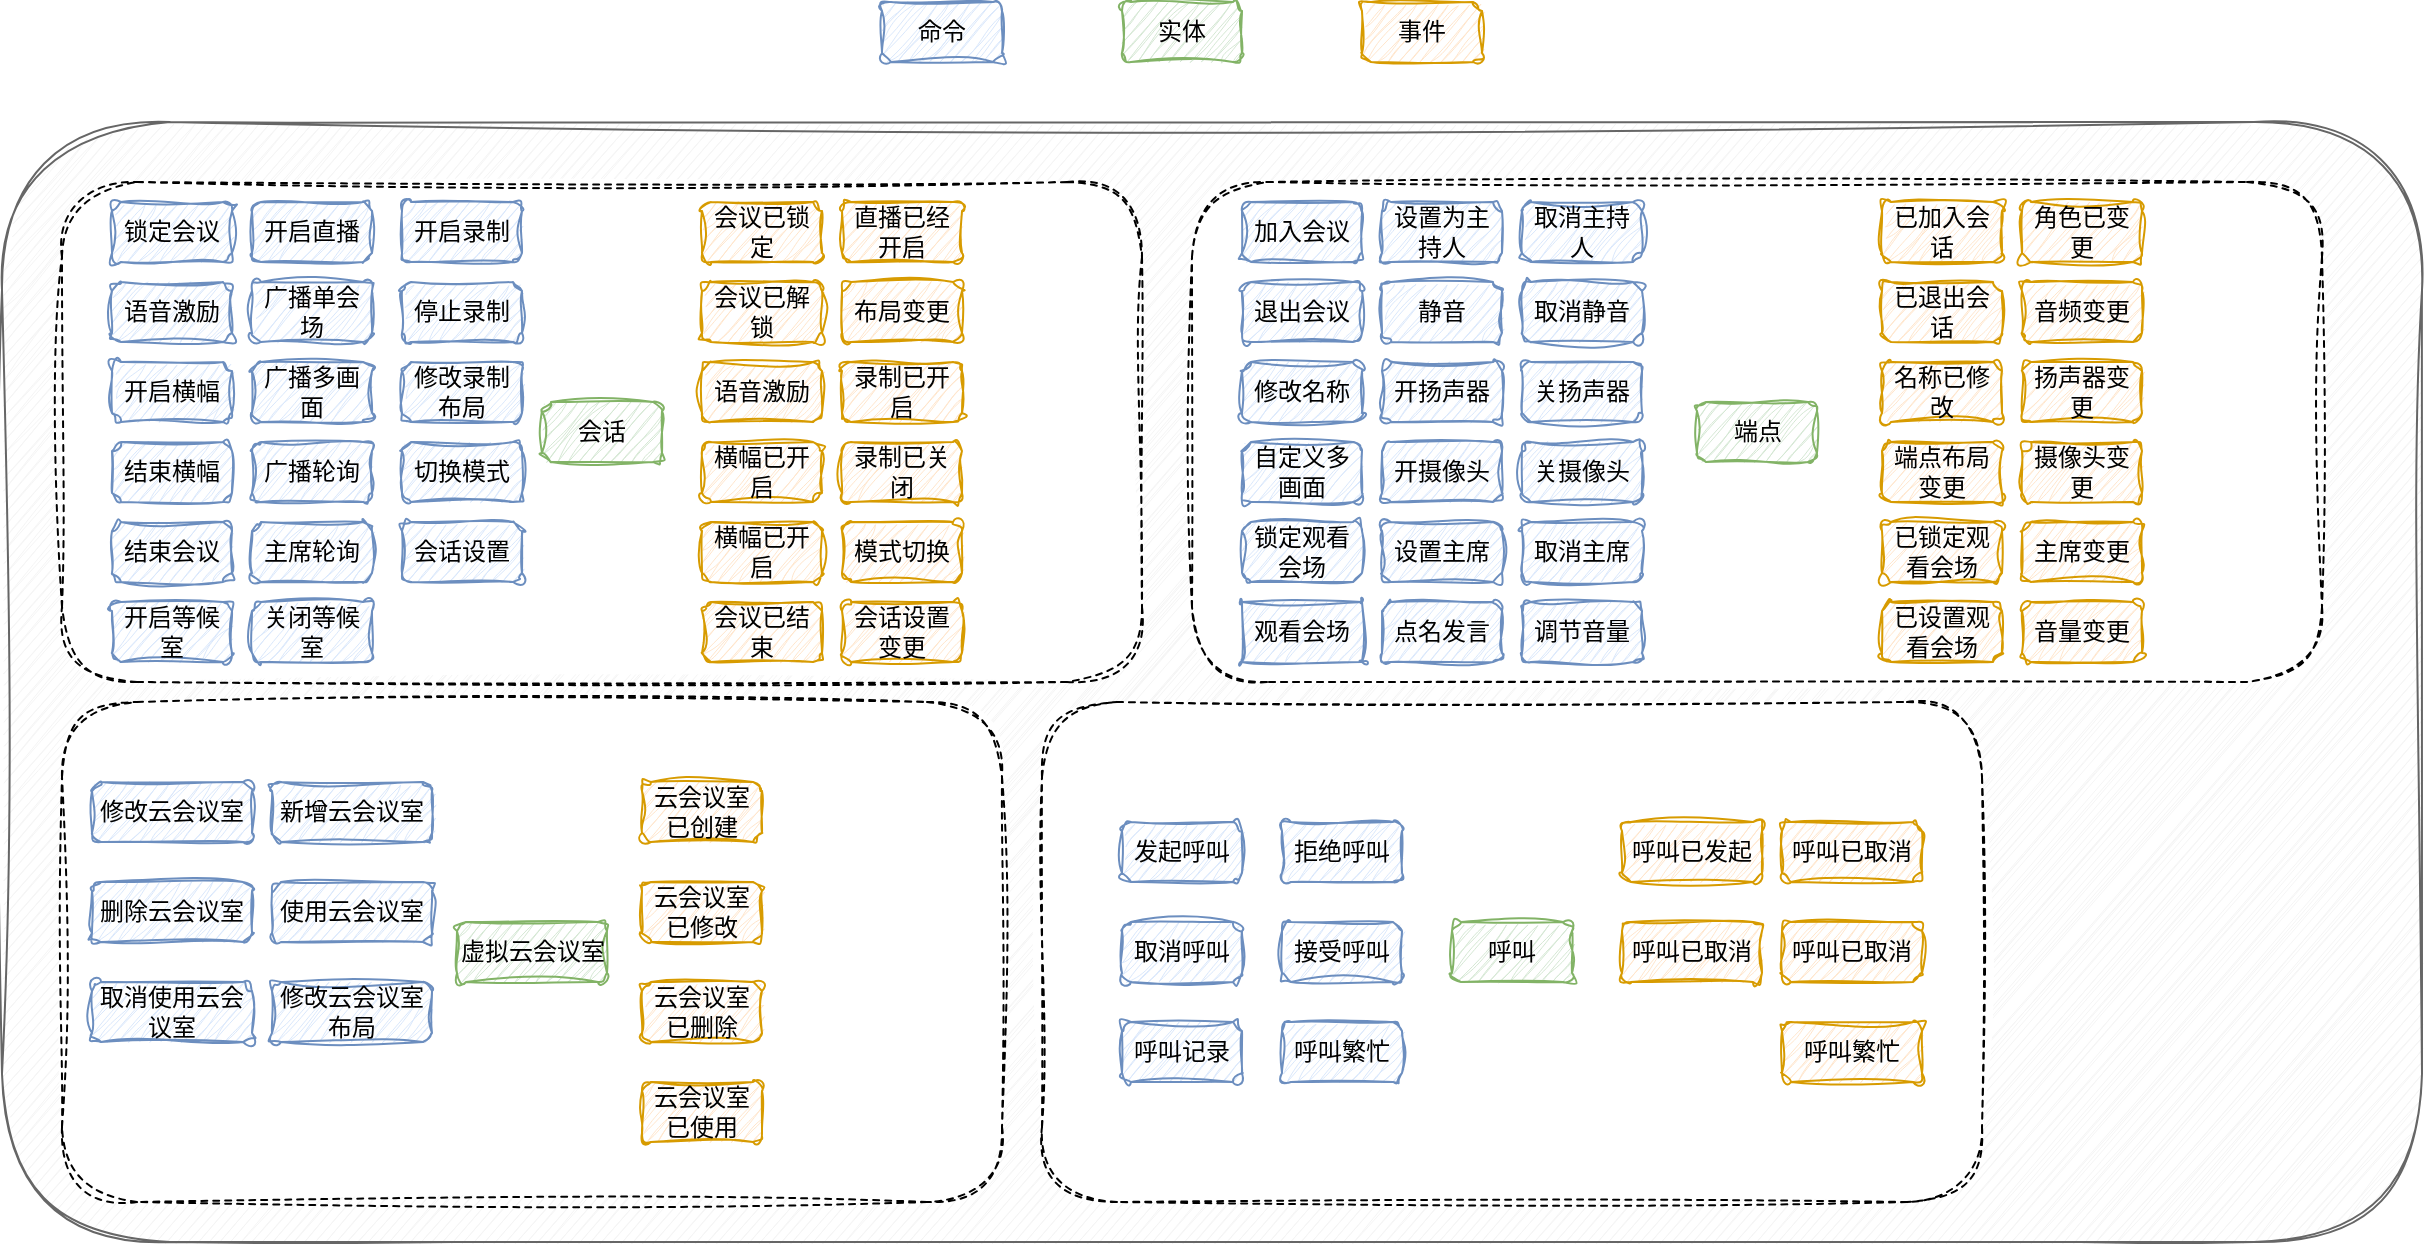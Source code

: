 <mxfile version="22.1.5" type="github">
  <diagram name="第 1 页" id="F8G9IjPi7zZ8u7NGzZ_l">
    <mxGraphModel dx="1434" dy="798" grid="1" gridSize="10" guides="1" tooltips="1" connect="1" arrows="1" fold="1" page="1" pageScale="1" pageWidth="827" pageHeight="1169" math="0" shadow="0">
      <root>
        <mxCell id="0" />
        <mxCell id="1" parent="0" />
        <mxCell id="F3BD_HIC9iNXqmE_US1k-1" value="" style="rounded=1;whiteSpace=wrap;html=1;sketch=1;curveFitting=1;jiggle=2;fillColor=#f5f5f5;fontColor=#333333;strokeColor=#666666;" parent="1" vertex="1">
          <mxGeometry x="50" y="100" width="1210" height="560" as="geometry" />
        </mxCell>
        <mxCell id="F3BD_HIC9iNXqmE_US1k-2" value="" style="rounded=1;whiteSpace=wrap;html=1;dashed=1;sketch=1;curveFitting=1;jiggle=2;" parent="1" vertex="1">
          <mxGeometry x="80" y="130" width="540" height="250" as="geometry" />
        </mxCell>
        <mxCell id="F3BD_HIC9iNXqmE_US1k-4" value="会话" style="rounded=1;whiteSpace=wrap;html=1;fontFamily=Comic Sans MS;fillColor=#d5e8d4;strokeColor=#82b366;sketch=1;curveFitting=1;jiggle=2;" parent="1" vertex="1">
          <mxGeometry x="320" y="240" width="60" height="30" as="geometry" />
        </mxCell>
        <mxCell id="F3BD_HIC9iNXqmE_US1k-8" value="" style="rounded=1;whiteSpace=wrap;html=1;dashed=1;sketch=1;curveFitting=1;jiggle=2;" parent="1" vertex="1">
          <mxGeometry x="645" y="130" width="565" height="250" as="geometry" />
        </mxCell>
        <mxCell id="F3BD_HIC9iNXqmE_US1k-9" value="端点" style="rounded=1;whiteSpace=wrap;html=1;fontFamily=Comic Sans MS;fillColor=#d5e8d4;strokeColor=#82b366;sketch=1;curveFitting=1;jiggle=2;" parent="1" vertex="1">
          <mxGeometry x="897.5" y="240" width="60" height="30" as="geometry" />
        </mxCell>
        <mxCell id="F3BD_HIC9iNXqmE_US1k-10" value="" style="rounded=1;whiteSpace=wrap;html=1;dashed=1;sketch=1;curveFitting=1;jiggle=2;glass=0;" parent="1" vertex="1">
          <mxGeometry x="80" y="390" width="470" height="250" as="geometry" />
        </mxCell>
        <mxCell id="F3BD_HIC9iNXqmE_US1k-11" value="" style="rounded=1;whiteSpace=wrap;html=1;dashed=1;sketch=1;curveFitting=1;jiggle=2;" parent="1" vertex="1">
          <mxGeometry x="570" y="390" width="470" height="250" as="geometry" />
        </mxCell>
        <mxCell id="F3BD_HIC9iNXqmE_US1k-12" value="虚拟云会议室" style="rounded=1;whiteSpace=wrap;html=1;fontFamily=Comic Sans MS;fillColor=#d5e8d4;strokeColor=#82b366;sketch=1;curveFitting=1;jiggle=2;" parent="1" vertex="1">
          <mxGeometry x="277.5" y="500" width="75" height="30" as="geometry" />
        </mxCell>
        <mxCell id="F3BD_HIC9iNXqmE_US1k-13" value="呼叫" style="rounded=1;whiteSpace=wrap;html=1;fontFamily=Comic Sans MS;fillColor=#d5e8d4;strokeColor=#82b366;sketch=1;curveFitting=1;jiggle=2;" parent="1" vertex="1">
          <mxGeometry x="775" y="500" width="60" height="30" as="geometry" />
        </mxCell>
        <mxCell id="F3BD_HIC9iNXqmE_US1k-14" value="锁定会议" style="rounded=1;whiteSpace=wrap;html=1;fontFamily=Comic Sans MS;fillColor=#dae8fc;strokeColor=#6c8ebf;sketch=1;curveFitting=1;jiggle=2;" parent="1" vertex="1">
          <mxGeometry x="105" y="140" width="60" height="30" as="geometry" />
        </mxCell>
        <mxCell id="F3BD_HIC9iNXqmE_US1k-15" value="发起呼叫" style="rounded=1;whiteSpace=wrap;html=1;fontFamily=Comic Sans MS;fillColor=#dae8fc;strokeColor=#6c8ebf;sketch=1;curveFitting=1;jiggle=2;" parent="1" vertex="1">
          <mxGeometry x="610" y="450" width="60" height="30" as="geometry" />
        </mxCell>
        <mxCell id="F3BD_HIC9iNXqmE_US1k-18" value="取消呼叫" style="rounded=1;whiteSpace=wrap;html=1;fontFamily=Comic Sans MS;fillColor=#dae8fc;strokeColor=#6c8ebf;sketch=1;curveFitting=1;jiggle=2;" parent="1" vertex="1">
          <mxGeometry x="610" y="500" width="60" height="30" as="geometry" />
        </mxCell>
        <mxCell id="F3BD_HIC9iNXqmE_US1k-19" value="呼叫记录" style="rounded=1;whiteSpace=wrap;html=1;fontFamily=Comic Sans MS;fillColor=#dae8fc;strokeColor=#6c8ebf;sketch=1;curveFitting=1;jiggle=2;" parent="1" vertex="1">
          <mxGeometry x="610" y="550" width="60" height="30" as="geometry" />
        </mxCell>
        <mxCell id="F3BD_HIC9iNXqmE_US1k-21" value="拒绝呼叫" style="rounded=1;whiteSpace=wrap;html=1;fontFamily=Comic Sans MS;fillColor=#dae8fc;strokeColor=#6c8ebf;sketch=1;curveFitting=1;jiggle=2;" parent="1" vertex="1">
          <mxGeometry x="690" y="450" width="60" height="30" as="geometry" />
        </mxCell>
        <mxCell id="F3BD_HIC9iNXqmE_US1k-22" value="接受呼叫" style="rounded=1;whiteSpace=wrap;html=1;fontFamily=Comic Sans MS;fillColor=#dae8fc;strokeColor=#6c8ebf;sketch=1;curveFitting=1;jiggle=2;" parent="1" vertex="1">
          <mxGeometry x="690" y="500" width="60" height="30" as="geometry" />
        </mxCell>
        <mxCell id="F3BD_HIC9iNXqmE_US1k-23" value="呼叫繁忙" style="rounded=1;whiteSpace=wrap;html=1;fontFamily=Comic Sans MS;fillColor=#dae8fc;strokeColor=#6c8ebf;sketch=1;curveFitting=1;jiggle=2;" parent="1" vertex="1">
          <mxGeometry x="690" y="550" width="60" height="30" as="geometry" />
        </mxCell>
        <mxCell id="F3BD_HIC9iNXqmE_US1k-24" value="呼叫已发起" style="rounded=1;whiteSpace=wrap;html=1;fontFamily=Comic Sans MS;fillColor=#ffe6cc;strokeColor=#d79b00;sketch=1;curveFitting=1;jiggle=2;" parent="1" vertex="1">
          <mxGeometry x="860" y="450" width="70" height="30" as="geometry" />
        </mxCell>
        <mxCell id="F3BD_HIC9iNXqmE_US1k-25" value="呼叫已取消" style="rounded=1;whiteSpace=wrap;html=1;fontFamily=Comic Sans MS;fillColor=#ffe6cc;strokeColor=#d79b00;sketch=1;curveFitting=1;jiggle=2;" parent="1" vertex="1">
          <mxGeometry x="860" y="500" width="70" height="30" as="geometry" />
        </mxCell>
        <mxCell id="F3BD_HIC9iNXqmE_US1k-26" value="呼叫繁忙" style="rounded=1;whiteSpace=wrap;html=1;fontFamily=Comic Sans MS;fillColor=#ffe6cc;strokeColor=#d79b00;sketch=1;curveFitting=1;jiggle=2;" parent="1" vertex="1">
          <mxGeometry x="940" y="550" width="70" height="30" as="geometry" />
        </mxCell>
        <mxCell id="F3BD_HIC9iNXqmE_US1k-27" value="呼叫已取消" style="rounded=1;whiteSpace=wrap;html=1;fontFamily=Comic Sans MS;fillColor=#ffe6cc;strokeColor=#d79b00;sketch=1;curveFitting=1;jiggle=2;" parent="1" vertex="1">
          <mxGeometry x="940" y="450" width="70" height="30" as="geometry" />
        </mxCell>
        <mxCell id="F3BD_HIC9iNXqmE_US1k-28" value="呼叫已取消" style="rounded=1;whiteSpace=wrap;html=1;fontFamily=Comic Sans MS;fillColor=#ffe6cc;strokeColor=#d79b00;sketch=1;curveFitting=1;jiggle=2;" parent="1" vertex="1">
          <mxGeometry x="940" y="500" width="70" height="30" as="geometry" />
        </mxCell>
        <mxCell id="F3BD_HIC9iNXqmE_US1k-29" value="命令" style="rounded=1;whiteSpace=wrap;html=1;fontFamily=Comic Sans MS;fillColor=#dae8fc;strokeColor=#6c8ebf;sketch=1;curveFitting=1;jiggle=2;" parent="1" vertex="1">
          <mxGeometry x="490" y="40" width="60" height="30" as="geometry" />
        </mxCell>
        <mxCell id="F3BD_HIC9iNXqmE_US1k-30" value="实体" style="rounded=1;whiteSpace=wrap;html=1;fontFamily=Comic Sans MS;fillColor=#d5e8d4;strokeColor=#82b366;sketch=1;curveFitting=1;jiggle=2;" parent="1" vertex="1">
          <mxGeometry x="610" y="40" width="60" height="30" as="geometry" />
        </mxCell>
        <mxCell id="F3BD_HIC9iNXqmE_US1k-31" value="事件" style="rounded=1;whiteSpace=wrap;html=1;fontFamily=Comic Sans MS;fillColor=#ffe6cc;strokeColor=#d79b00;sketch=1;curveFitting=1;jiggle=2;" parent="1" vertex="1">
          <mxGeometry x="730" y="40" width="60" height="30" as="geometry" />
        </mxCell>
        <mxCell id="F3BD_HIC9iNXqmE_US1k-33" value="静音" style="rounded=1;whiteSpace=wrap;html=1;fontFamily=Comic Sans MS;fillColor=#dae8fc;strokeColor=#6c8ebf;sketch=1;curveFitting=1;jiggle=2;" parent="1" vertex="1">
          <mxGeometry x="740" y="180" width="60" height="30" as="geometry" />
        </mxCell>
        <mxCell id="F3BD_HIC9iNXqmE_US1k-34" value="取消静音" style="rounded=1;whiteSpace=wrap;html=1;fontFamily=Comic Sans MS;fillColor=#dae8fc;strokeColor=#6c8ebf;sketch=1;curveFitting=1;jiggle=2;" parent="1" vertex="1">
          <mxGeometry x="810" y="180" width="60" height="30" as="geometry" />
        </mxCell>
        <mxCell id="F3BD_HIC9iNXqmE_US1k-35" value="开扬声器" style="rounded=1;whiteSpace=wrap;html=1;fontFamily=Comic Sans MS;fillColor=#dae8fc;strokeColor=#6c8ebf;sketch=1;curveFitting=1;jiggle=2;" parent="1" vertex="1">
          <mxGeometry x="740" y="220" width="60" height="30" as="geometry" />
        </mxCell>
        <mxCell id="F3BD_HIC9iNXqmE_US1k-36" value="关扬声器" style="rounded=1;whiteSpace=wrap;html=1;fontFamily=Comic Sans MS;fillColor=#dae8fc;strokeColor=#6c8ebf;sketch=1;curveFitting=1;jiggle=2;" parent="1" vertex="1">
          <mxGeometry x="810" y="220" width="60" height="30" as="geometry" />
        </mxCell>
        <mxCell id="F3BD_HIC9iNXqmE_US1k-37" value="开摄像头" style="rounded=1;whiteSpace=wrap;html=1;fontFamily=Comic Sans MS;fillColor=#dae8fc;strokeColor=#6c8ebf;sketch=1;curveFitting=1;jiggle=2;" parent="1" vertex="1">
          <mxGeometry x="740" y="260" width="60" height="30" as="geometry" />
        </mxCell>
        <mxCell id="F3BD_HIC9iNXqmE_US1k-38" value="关摄像头" style="rounded=1;whiteSpace=wrap;html=1;fontFamily=Comic Sans MS;fillColor=#dae8fc;strokeColor=#6c8ebf;sketch=1;curveFitting=1;jiggle=2;" parent="1" vertex="1">
          <mxGeometry x="810" y="260" width="60" height="30" as="geometry" />
        </mxCell>
        <mxCell id="F3BD_HIC9iNXqmE_US1k-39" value="语音激励" style="rounded=1;whiteSpace=wrap;html=1;fontFamily=Comic Sans MS;fillColor=#dae8fc;strokeColor=#6c8ebf;sketch=1;curveFitting=1;jiggle=2;" parent="1" vertex="1">
          <mxGeometry x="105" y="180" width="60" height="30" as="geometry" />
        </mxCell>
        <mxCell id="F3BD_HIC9iNXqmE_US1k-40" value="广播单会场" style="rounded=1;whiteSpace=wrap;html=1;fontFamily=Comic Sans MS;fillColor=#dae8fc;strokeColor=#6c8ebf;sketch=1;curveFitting=1;jiggle=2;" parent="1" vertex="1">
          <mxGeometry x="175" y="180" width="60" height="30" as="geometry" />
        </mxCell>
        <mxCell id="F3BD_HIC9iNXqmE_US1k-41" value="会话设置" style="rounded=1;whiteSpace=wrap;html=1;fontFamily=Comic Sans MS;fillColor=#dae8fc;strokeColor=#6c8ebf;sketch=1;curveFitting=1;jiggle=2;" parent="1" vertex="1">
          <mxGeometry x="250" y="300" width="60" height="30" as="geometry" />
        </mxCell>
        <mxCell id="F3BD_HIC9iNXqmE_US1k-42" value="开启横幅" style="rounded=1;whiteSpace=wrap;html=1;fontFamily=Comic Sans MS;fillColor=#dae8fc;strokeColor=#6c8ebf;sketch=1;curveFitting=1;jiggle=2;" parent="1" vertex="1">
          <mxGeometry x="105" y="220" width="60" height="30" as="geometry" />
        </mxCell>
        <mxCell id="F3BD_HIC9iNXqmE_US1k-43" value="开启录制" style="rounded=1;whiteSpace=wrap;html=1;fontFamily=Comic Sans MS;fillColor=#dae8fc;strokeColor=#6c8ebf;sketch=1;curveFitting=1;jiggle=2;" parent="1" vertex="1">
          <mxGeometry x="250" y="140" width="60" height="30" as="geometry" />
        </mxCell>
        <mxCell id="F3BD_HIC9iNXqmE_US1k-44" value="结束会议" style="rounded=1;whiteSpace=wrap;html=1;fontFamily=Comic Sans MS;fillColor=#dae8fc;strokeColor=#6c8ebf;sketch=1;curveFitting=1;jiggle=2;" parent="1" vertex="1">
          <mxGeometry x="105" y="300" width="60" height="30" as="geometry" />
        </mxCell>
        <mxCell id="F3BD_HIC9iNXqmE_US1k-45" value="设置主席" style="rounded=1;whiteSpace=wrap;html=1;fontFamily=Comic Sans MS;fillColor=#dae8fc;strokeColor=#6c8ebf;sketch=1;curveFitting=1;jiggle=2;" parent="1" vertex="1">
          <mxGeometry x="740" y="300" width="60" height="30" as="geometry" />
        </mxCell>
        <mxCell id="F3BD_HIC9iNXqmE_US1k-46" value="取消主席" style="rounded=1;whiteSpace=wrap;html=1;fontFamily=Comic Sans MS;fillColor=#dae8fc;strokeColor=#6c8ebf;sketch=1;curveFitting=1;jiggle=2;" parent="1" vertex="1">
          <mxGeometry x="810" y="300" width="60" height="30" as="geometry" />
        </mxCell>
        <mxCell id="F3BD_HIC9iNXqmE_US1k-47" value="点名发言" style="rounded=1;whiteSpace=wrap;html=1;fontFamily=Comic Sans MS;fillColor=#dae8fc;strokeColor=#6c8ebf;sketch=1;curveFitting=1;jiggle=2;" parent="1" vertex="1">
          <mxGeometry x="740" y="340" width="60" height="30" as="geometry" />
        </mxCell>
        <mxCell id="F3BD_HIC9iNXqmE_US1k-48" value="观看会场" style="rounded=1;whiteSpace=wrap;html=1;fontFamily=Comic Sans MS;fillColor=#dae8fc;strokeColor=#6c8ebf;sketch=1;curveFitting=1;jiggle=2;arcSize=0;" parent="1" vertex="1">
          <mxGeometry x="670" y="340" width="60" height="30" as="geometry" />
        </mxCell>
        <mxCell id="F3BD_HIC9iNXqmE_US1k-49" value="设置为主持人" style="rounded=1;whiteSpace=wrap;html=1;fontFamily=Comic Sans MS;fillColor=#dae8fc;strokeColor=#6c8ebf;sketch=1;curveFitting=1;jiggle=2;" parent="1" vertex="1">
          <mxGeometry x="740" y="140" width="60" height="30" as="geometry" />
        </mxCell>
        <mxCell id="F3BD_HIC9iNXqmE_US1k-50" value="取消主持人" style="rounded=1;whiteSpace=wrap;html=1;fontFamily=Comic Sans MS;fillColor=#dae8fc;strokeColor=#6c8ebf;sketch=1;curveFitting=1;jiggle=2;" parent="1" vertex="1">
          <mxGeometry x="810" y="140" width="60" height="30" as="geometry" />
        </mxCell>
        <mxCell id="F3BD_HIC9iNXqmE_US1k-52" value="加入会议" style="rounded=1;whiteSpace=wrap;html=1;fontFamily=Comic Sans MS;fillColor=#dae8fc;strokeColor=#6c8ebf;sketch=1;curveFitting=1;jiggle=2;" parent="1" vertex="1">
          <mxGeometry x="670" y="140" width="60" height="30" as="geometry" />
        </mxCell>
        <mxCell id="F3BD_HIC9iNXqmE_US1k-53" value="退出会议" style="rounded=1;whiteSpace=wrap;html=1;fontFamily=Comic Sans MS;fillColor=#dae8fc;strokeColor=#6c8ebf;sketch=1;curveFitting=1;jiggle=2;" parent="1" vertex="1">
          <mxGeometry x="670" y="180" width="60" height="30" as="geometry" />
        </mxCell>
        <mxCell id="F3BD_HIC9iNXqmE_US1k-54" value="修改名称" style="rounded=1;whiteSpace=wrap;html=1;fontFamily=Comic Sans MS;fillColor=#dae8fc;strokeColor=#6c8ebf;sketch=1;curveFitting=1;jiggle=2;" parent="1" vertex="1">
          <mxGeometry x="670" y="220" width="60" height="30" as="geometry" />
        </mxCell>
        <mxCell id="F3BD_HIC9iNXqmE_US1k-55" value="自定义多画面" style="rounded=1;whiteSpace=wrap;html=1;fontFamily=Comic Sans MS;fillColor=#dae8fc;strokeColor=#6c8ebf;sketch=1;curveFitting=1;jiggle=2;" parent="1" vertex="1">
          <mxGeometry x="670" y="260" width="60" height="30" as="geometry" />
        </mxCell>
        <mxCell id="F3BD_HIC9iNXqmE_US1k-57" value="广播多画面" style="rounded=1;whiteSpace=wrap;html=1;fontFamily=Comic Sans MS;fillColor=#dae8fc;strokeColor=#6c8ebf;sketch=1;curveFitting=1;jiggle=2;" parent="1" vertex="1">
          <mxGeometry x="175" y="220" width="60" height="30" as="geometry" />
        </mxCell>
        <mxCell id="F3BD_HIC9iNXqmE_US1k-58" value="广播轮询" style="rounded=1;whiteSpace=wrap;html=1;fontFamily=Comic Sans MS;fillColor=#dae8fc;strokeColor=#6c8ebf;sketch=1;curveFitting=1;jiggle=2;" parent="1" vertex="1">
          <mxGeometry x="175" y="260" width="60" height="30" as="geometry" />
        </mxCell>
        <mxCell id="F3BD_HIC9iNXqmE_US1k-59" value="主席轮询" style="rounded=1;whiteSpace=wrap;html=1;fontFamily=Comic Sans MS;fillColor=#dae8fc;strokeColor=#6c8ebf;sketch=1;curveFitting=1;jiggle=2;" parent="1" vertex="1">
          <mxGeometry x="175" y="300" width="60" height="30" as="geometry" />
        </mxCell>
        <mxCell id="F3BD_HIC9iNXqmE_US1k-60" value="新增云会议室" style="rounded=1;whiteSpace=wrap;html=1;fontFamily=Comic Sans MS;fillColor=#dae8fc;strokeColor=#6c8ebf;sketch=1;curveFitting=1;jiggle=2;" parent="1" vertex="1">
          <mxGeometry x="185" y="430" width="80" height="30" as="geometry" />
        </mxCell>
        <mxCell id="F3BD_HIC9iNXqmE_US1k-65" value="修改云会议室" style="rounded=1;whiteSpace=wrap;html=1;fontFamily=Comic Sans MS;fillColor=#dae8fc;strokeColor=#6c8ebf;sketch=1;curveFitting=1;jiggle=2;" parent="1" vertex="1">
          <mxGeometry x="95" y="430" width="80" height="30" as="geometry" />
        </mxCell>
        <mxCell id="F3BD_HIC9iNXqmE_US1k-66" value="删除云会议室" style="rounded=1;whiteSpace=wrap;html=1;fontFamily=Comic Sans MS;fillColor=#dae8fc;strokeColor=#6c8ebf;sketch=1;curveFitting=1;jiggle=2;" parent="1" vertex="1">
          <mxGeometry x="95" y="480" width="80" height="30" as="geometry" />
        </mxCell>
        <mxCell id="F3BD_HIC9iNXqmE_US1k-67" value="开启直播" style="rounded=1;whiteSpace=wrap;html=1;fontFamily=Comic Sans MS;fillColor=#dae8fc;strokeColor=#6c8ebf;sketch=1;curveFitting=1;jiggle=2;" parent="1" vertex="1">
          <mxGeometry x="175" y="140" width="60" height="30" as="geometry" />
        </mxCell>
        <mxCell id="F3BD_HIC9iNXqmE_US1k-68" value="停止录制" style="rounded=1;whiteSpace=wrap;html=1;fontFamily=Comic Sans MS;fillColor=#dae8fc;strokeColor=#6c8ebf;sketch=1;curveFitting=1;jiggle=2;" parent="1" vertex="1">
          <mxGeometry x="250" y="180" width="60" height="30" as="geometry" />
        </mxCell>
        <mxCell id="F3BD_HIC9iNXqmE_US1k-69" value="修改录制布局" style="rounded=1;whiteSpace=wrap;html=1;fontFamily=Comic Sans MS;fillColor=#dae8fc;strokeColor=#6c8ebf;sketch=1;curveFitting=1;jiggle=2;" parent="1" vertex="1">
          <mxGeometry x="250" y="220" width="60" height="30" as="geometry" />
        </mxCell>
        <mxCell id="F3BD_HIC9iNXqmE_US1k-70" value="切换模式" style="rounded=1;whiteSpace=wrap;html=1;fontFamily=Comic Sans MS;fillColor=#dae8fc;strokeColor=#6c8ebf;sketch=1;curveFitting=1;jiggle=2;" parent="1" vertex="1">
          <mxGeometry x="250" y="260" width="60" height="30" as="geometry" />
        </mxCell>
        <mxCell id="F3BD_HIC9iNXqmE_US1k-71" value="结束横幅" style="rounded=1;whiteSpace=wrap;html=1;fontFamily=Comic Sans MS;fillColor=#dae8fc;strokeColor=#6c8ebf;sketch=1;curveFitting=1;jiggle=2;" parent="1" vertex="1">
          <mxGeometry x="105" y="260" width="60" height="30" as="geometry" />
        </mxCell>
        <mxCell id="F3BD_HIC9iNXqmE_US1k-72" value="开启等候室" style="rounded=1;whiteSpace=wrap;html=1;fontFamily=Comic Sans MS;fillColor=#dae8fc;strokeColor=#6c8ebf;sketch=1;curveFitting=1;jiggle=2;" parent="1" vertex="1">
          <mxGeometry x="105" y="340" width="60" height="30" as="geometry" />
        </mxCell>
        <mxCell id="F3BD_HIC9iNXqmE_US1k-73" value="关闭等候室" style="rounded=1;whiteSpace=wrap;html=1;fontFamily=Comic Sans MS;fillColor=#dae8fc;strokeColor=#6c8ebf;sketch=1;curveFitting=1;jiggle=2;" parent="1" vertex="1">
          <mxGeometry x="175" y="340" width="60" height="30" as="geometry" />
        </mxCell>
        <mxCell id="F3BD_HIC9iNXqmE_US1k-75" value="会议已锁定" style="rounded=1;whiteSpace=wrap;html=1;fontFamily=Comic Sans MS;fillColor=#ffe6cc;strokeColor=#d79b00;sketch=1;curveFitting=1;jiggle=2;" parent="1" vertex="1">
          <mxGeometry x="400" y="140" width="60" height="30" as="geometry" />
        </mxCell>
        <mxCell id="F3BD_HIC9iNXqmE_US1k-78" value="会议已解锁" style="rounded=1;whiteSpace=wrap;html=1;fontFamily=Comic Sans MS;fillColor=#ffe6cc;strokeColor=#d79b00;sketch=1;curveFitting=1;jiggle=2;" parent="1" vertex="1">
          <mxGeometry x="400" y="180" width="60" height="30" as="geometry" />
        </mxCell>
        <mxCell id="F3BD_HIC9iNXqmE_US1k-79" value="语音激励" style="rounded=1;whiteSpace=wrap;html=1;fontFamily=Comic Sans MS;fillColor=#ffe6cc;strokeColor=#d79b00;sketch=1;curveFitting=1;jiggle=2;" parent="1" vertex="1">
          <mxGeometry x="400" y="220" width="60" height="30" as="geometry" />
        </mxCell>
        <mxCell id="kYNCaWA5WUajGW6H5swQ-1" value="横幅已开启" style="rounded=1;whiteSpace=wrap;html=1;fontFamily=Comic Sans MS;fillColor=#ffe6cc;strokeColor=#d79b00;sketch=1;curveFitting=1;jiggle=2;" vertex="1" parent="1">
          <mxGeometry x="400" y="260" width="60" height="30" as="geometry" />
        </mxCell>
        <mxCell id="kYNCaWA5WUajGW6H5swQ-2" value="横幅已开启" style="rounded=1;whiteSpace=wrap;html=1;fontFamily=Comic Sans MS;fillColor=#ffe6cc;strokeColor=#d79b00;sketch=1;curveFitting=1;jiggle=2;" vertex="1" parent="1">
          <mxGeometry x="400" y="300" width="60" height="30" as="geometry" />
        </mxCell>
        <mxCell id="kYNCaWA5WUajGW6H5swQ-3" value="锁定观看会场" style="rounded=1;whiteSpace=wrap;html=1;fontFamily=Comic Sans MS;fillColor=#dae8fc;strokeColor=#6c8ebf;sketch=1;curveFitting=1;jiggle=2;" vertex="1" parent="1">
          <mxGeometry x="670" y="300" width="60" height="30" as="geometry" />
        </mxCell>
        <mxCell id="kYNCaWA5WUajGW6H5swQ-4" value="会议已结束" style="rounded=1;whiteSpace=wrap;html=1;fontFamily=Comic Sans MS;fillColor=#ffe6cc;strokeColor=#d79b00;sketch=1;curveFitting=1;jiggle=2;" vertex="1" parent="1">
          <mxGeometry x="400" y="340" width="60" height="30" as="geometry" />
        </mxCell>
        <mxCell id="kYNCaWA5WUajGW6H5swQ-5" value="直播已经开启" style="rounded=1;whiteSpace=wrap;html=1;fontFamily=Comic Sans MS;fillColor=#ffe6cc;strokeColor=#d79b00;sketch=1;curveFitting=1;jiggle=2;" vertex="1" parent="1">
          <mxGeometry x="470" y="140" width="60" height="30" as="geometry" />
        </mxCell>
        <mxCell id="kYNCaWA5WUajGW6H5swQ-6" value="布局变更" style="rounded=1;whiteSpace=wrap;html=1;fontFamily=Comic Sans MS;fillColor=#ffe6cc;strokeColor=#d79b00;sketch=1;curveFitting=1;jiggle=2;" vertex="1" parent="1">
          <mxGeometry x="470" y="180" width="60" height="30" as="geometry" />
        </mxCell>
        <mxCell id="kYNCaWA5WUajGW6H5swQ-7" value="录制已开启" style="rounded=1;whiteSpace=wrap;html=1;fontFamily=Comic Sans MS;fillColor=#ffe6cc;strokeColor=#d79b00;sketch=1;curveFitting=1;jiggle=2;" vertex="1" parent="1">
          <mxGeometry x="470" y="220" width="60" height="30" as="geometry" />
        </mxCell>
        <mxCell id="kYNCaWA5WUajGW6H5swQ-8" value="录制已关闭" style="rounded=1;whiteSpace=wrap;html=1;fontFamily=Comic Sans MS;fillColor=#ffe6cc;strokeColor=#d79b00;sketch=1;curveFitting=1;jiggle=2;" vertex="1" parent="1">
          <mxGeometry x="470" y="260" width="60" height="30" as="geometry" />
        </mxCell>
        <mxCell id="kYNCaWA5WUajGW6H5swQ-9" value="模式切换" style="rounded=1;whiteSpace=wrap;html=1;fontFamily=Comic Sans MS;fillColor=#ffe6cc;strokeColor=#d79b00;sketch=1;curveFitting=1;jiggle=2;" vertex="1" parent="1">
          <mxGeometry x="470" y="300" width="60" height="30" as="geometry" />
        </mxCell>
        <mxCell id="kYNCaWA5WUajGW6H5swQ-10" value="会话设置变更" style="rounded=1;whiteSpace=wrap;html=1;fontFamily=Comic Sans MS;fillColor=#ffe6cc;strokeColor=#d79b00;sketch=1;curveFitting=1;jiggle=2;" vertex="1" parent="1">
          <mxGeometry x="470" y="340" width="60" height="30" as="geometry" />
        </mxCell>
        <mxCell id="kYNCaWA5WUajGW6H5swQ-11" value="已加入会话" style="rounded=1;whiteSpace=wrap;html=1;fontFamily=Comic Sans MS;fillColor=#ffe6cc;strokeColor=#d79b00;sketch=1;curveFitting=1;jiggle=2;" vertex="1" parent="1">
          <mxGeometry x="990" y="140" width="60" height="30" as="geometry" />
        </mxCell>
        <mxCell id="kYNCaWA5WUajGW6H5swQ-13" value="已退出会话" style="rounded=1;whiteSpace=wrap;html=1;fontFamily=Comic Sans MS;fillColor=#ffe6cc;strokeColor=#d79b00;sketch=1;curveFitting=1;jiggle=2;" vertex="1" parent="1">
          <mxGeometry x="990" y="180" width="60" height="30" as="geometry" />
        </mxCell>
        <mxCell id="kYNCaWA5WUajGW6H5swQ-14" value="名称已修改" style="rounded=1;whiteSpace=wrap;html=1;fontFamily=Comic Sans MS;fillColor=#ffe6cc;strokeColor=#d79b00;sketch=1;curveFitting=1;jiggle=2;" vertex="1" parent="1">
          <mxGeometry x="990" y="220" width="60" height="30" as="geometry" />
        </mxCell>
        <mxCell id="kYNCaWA5WUajGW6H5swQ-15" value="端点布局变更" style="rounded=1;whiteSpace=wrap;html=1;fontFamily=Comic Sans MS;fillColor=#ffe6cc;strokeColor=#d79b00;sketch=1;curveFitting=1;jiggle=2;" vertex="1" parent="1">
          <mxGeometry x="990" y="260" width="60" height="30" as="geometry" />
        </mxCell>
        <mxCell id="kYNCaWA5WUajGW6H5swQ-16" value="已锁定观看会场" style="rounded=1;whiteSpace=wrap;html=1;fontFamily=Comic Sans MS;fillColor=#ffe6cc;strokeColor=#d79b00;sketch=1;curveFitting=1;jiggle=2;" vertex="1" parent="1">
          <mxGeometry x="990" y="300" width="60" height="30" as="geometry" />
        </mxCell>
        <mxCell id="kYNCaWA5WUajGW6H5swQ-17" value="已设置观看会场" style="rounded=1;whiteSpace=wrap;html=1;fontFamily=Comic Sans MS;fillColor=#ffe6cc;strokeColor=#d79b00;sketch=1;curveFitting=1;jiggle=2;" vertex="1" parent="1">
          <mxGeometry x="990" y="340" width="60" height="30" as="geometry" />
        </mxCell>
        <mxCell id="kYNCaWA5WUajGW6H5swQ-18" value="角色已变更" style="rounded=1;whiteSpace=wrap;html=1;fontFamily=Comic Sans MS;fillColor=#ffe6cc;strokeColor=#d79b00;sketch=1;curveFitting=1;jiggle=2;" vertex="1" parent="1">
          <mxGeometry x="1060" y="140" width="60" height="30" as="geometry" />
        </mxCell>
        <mxCell id="kYNCaWA5WUajGW6H5swQ-19" value="音频变更" style="rounded=1;whiteSpace=wrap;html=1;fontFamily=Comic Sans MS;fillColor=#ffe6cc;strokeColor=#d79b00;sketch=1;curveFitting=1;jiggle=2;" vertex="1" parent="1">
          <mxGeometry x="1060" y="180" width="60" height="30" as="geometry" />
        </mxCell>
        <mxCell id="kYNCaWA5WUajGW6H5swQ-20" value="扬声器变更" style="rounded=1;whiteSpace=wrap;html=1;fontFamily=Comic Sans MS;fillColor=#ffe6cc;strokeColor=#d79b00;sketch=1;curveFitting=1;jiggle=2;" vertex="1" parent="1">
          <mxGeometry x="1060" y="220" width="60" height="30" as="geometry" />
        </mxCell>
        <mxCell id="kYNCaWA5WUajGW6H5swQ-21" value="摄像头变更" style="rounded=1;whiteSpace=wrap;html=1;fontFamily=Comic Sans MS;fillColor=#ffe6cc;strokeColor=#d79b00;sketch=1;curveFitting=1;jiggle=2;" vertex="1" parent="1">
          <mxGeometry x="1060" y="260" width="60" height="30" as="geometry" />
        </mxCell>
        <mxCell id="kYNCaWA5WUajGW6H5swQ-22" value="主席变更" style="rounded=1;whiteSpace=wrap;html=1;fontFamily=Comic Sans MS;fillColor=#ffe6cc;strokeColor=#d79b00;sketch=1;curveFitting=1;jiggle=2;" vertex="1" parent="1">
          <mxGeometry x="1060" y="300" width="60" height="30" as="geometry" />
        </mxCell>
        <mxCell id="kYNCaWA5WUajGW6H5swQ-23" value="使用云会议室" style="rounded=1;whiteSpace=wrap;html=1;fontFamily=Comic Sans MS;fillColor=#dae8fc;strokeColor=#6c8ebf;sketch=1;curveFitting=1;jiggle=2;" vertex="1" parent="1">
          <mxGeometry x="185" y="480" width="80" height="30" as="geometry" />
        </mxCell>
        <mxCell id="kYNCaWA5WUajGW6H5swQ-24" value="取消使用云会议室" style="rounded=1;whiteSpace=wrap;html=1;fontFamily=Comic Sans MS;fillColor=#dae8fc;strokeColor=#6c8ebf;sketch=1;curveFitting=1;jiggle=2;" vertex="1" parent="1">
          <mxGeometry x="95" y="530" width="80" height="30" as="geometry" />
        </mxCell>
        <mxCell id="kYNCaWA5WUajGW6H5swQ-25" value="云会议室已创建" style="rounded=1;whiteSpace=wrap;html=1;fontFamily=Comic Sans MS;fillColor=#ffe6cc;strokeColor=#d79b00;sketch=1;curveFitting=1;jiggle=2;" vertex="1" parent="1">
          <mxGeometry x="370" y="430" width="60" height="30" as="geometry" />
        </mxCell>
        <mxCell id="kYNCaWA5WUajGW6H5swQ-26" value="修改云会议室布局" style="rounded=1;whiteSpace=wrap;html=1;fontFamily=Comic Sans MS;fillColor=#dae8fc;strokeColor=#6c8ebf;sketch=1;curveFitting=1;jiggle=2;" vertex="1" parent="1">
          <mxGeometry x="185" y="530" width="80" height="30" as="geometry" />
        </mxCell>
        <mxCell id="kYNCaWA5WUajGW6H5swQ-28" value="云会议室已修改" style="rounded=1;whiteSpace=wrap;html=1;fontFamily=Comic Sans MS;fillColor=#ffe6cc;strokeColor=#d79b00;sketch=1;curveFitting=1;jiggle=2;" vertex="1" parent="1">
          <mxGeometry x="370" y="480" width="60" height="30" as="geometry" />
        </mxCell>
        <mxCell id="kYNCaWA5WUajGW6H5swQ-29" value="云会议室已删除" style="rounded=1;whiteSpace=wrap;html=1;fontFamily=Comic Sans MS;fillColor=#ffe6cc;strokeColor=#d79b00;sketch=1;curveFitting=1;jiggle=2;" vertex="1" parent="1">
          <mxGeometry x="370" y="530" width="60" height="30" as="geometry" />
        </mxCell>
        <mxCell id="kYNCaWA5WUajGW6H5swQ-30" value="云会议室已使用" style="rounded=1;whiteSpace=wrap;html=1;fontFamily=Comic Sans MS;fillColor=#ffe6cc;strokeColor=#d79b00;sketch=1;curveFitting=1;jiggle=2;" vertex="1" parent="1">
          <mxGeometry x="370" y="580" width="60" height="30" as="geometry" />
        </mxCell>
        <mxCell id="kYNCaWA5WUajGW6H5swQ-32" value="调节音量" style="rounded=1;whiteSpace=wrap;html=1;fontFamily=Comic Sans MS;fillColor=#dae8fc;strokeColor=#6c8ebf;sketch=1;curveFitting=1;jiggle=2;" vertex="1" parent="1">
          <mxGeometry x="810" y="340" width="60" height="30" as="geometry" />
        </mxCell>
        <mxCell id="kYNCaWA5WUajGW6H5swQ-33" value="音量变更" style="rounded=1;whiteSpace=wrap;html=1;fontFamily=Comic Sans MS;fillColor=#ffe6cc;strokeColor=#d79b00;sketch=1;curveFitting=1;jiggle=2;" vertex="1" parent="1">
          <mxGeometry x="1060" y="340" width="60" height="30" as="geometry" />
        </mxCell>
      </root>
    </mxGraphModel>
  </diagram>
</mxfile>
